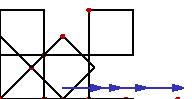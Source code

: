 \documentclass{standalone}
\usepackage{luamplib}
\begin{document}
\mplibtextextlabel{enable}
\begin{mplibcode}
def width(expr P) = xpart (urcorner P - llcorner P) enddef;
picture s[]; 
path p; p = origin -- 16 right;
s1 = image(undraw (origin -- up) scaled 21; draw p; 
        for t=0, 1:
            draw point t of p withpen pencircle scaled 3/2 withcolor 0.74 red;
        endfor
);
for i=2 upto 5:
    s[i] = image(
        p := p rotated 45;
        p := p & reverse p rotatedabout(point length p of p, 90);
        draw p;
        for t=0, 1/2 length p, length p:
            draw point t of p withpen pencircle scaled 3/2 withcolor 0.74 red;
        endfor
    ) shifted (0 for j=i-1 downto 1: + width(s[j]) + 30 endfor, 0);
endfor

beginfig(1);
draw s1; draw s2; draw s3; draw s4; draw s5;
ahangle := 30;
drawoptions(withcolor (.2,.2,.7));  
for i=1 upto 4:
    drawarrow (origin -- 14 right) shifted (xpart lrcorner s[i] + 6, 4);
endfor
drawoptions();
endfig;
\end{mplibcode}
\end{document}

